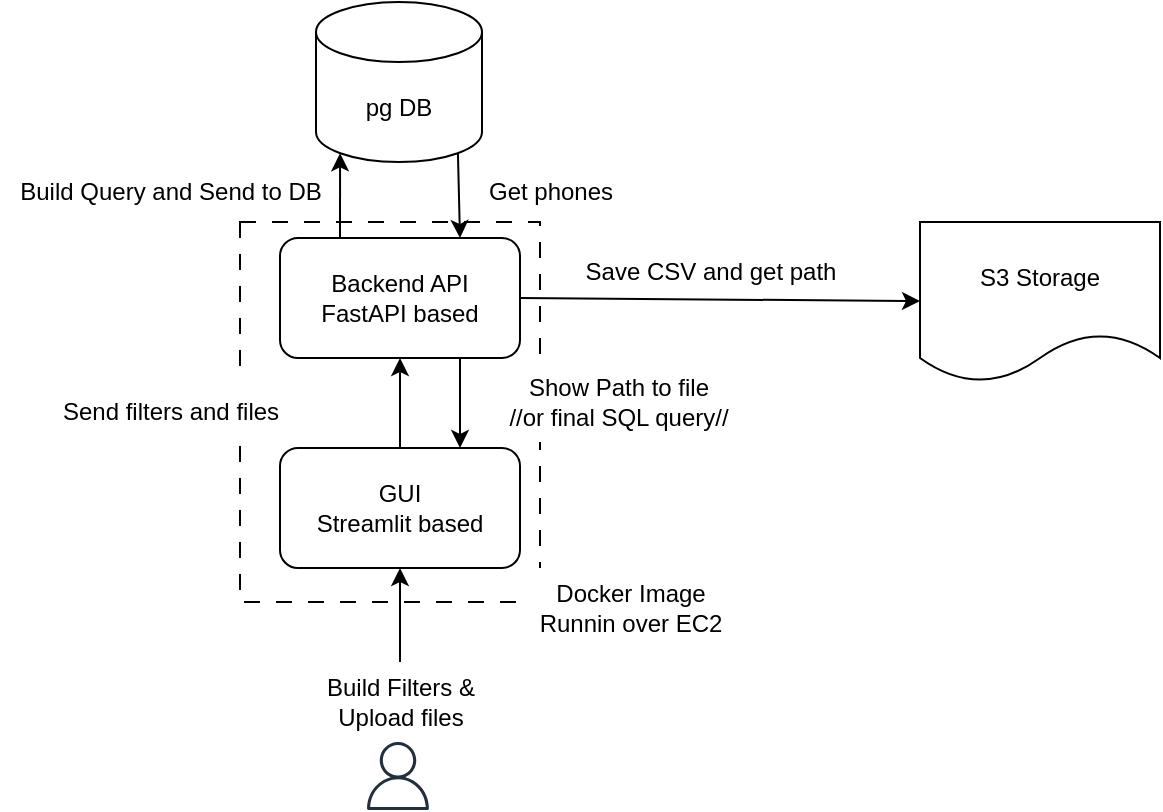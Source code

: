 <mxfile>
    <diagram id="9SI8y4S8QDc_lQktiKmG" name="Page-1">
        <mxGraphModel dx="490" dy="415" grid="0" gridSize="10" guides="1" tooltips="1" connect="1" arrows="1" fold="1" page="1" pageScale="1" pageWidth="1600" pageHeight="900" math="0" shadow="0">
            <root>
                <mxCell id="0"/>
                <mxCell id="1" parent="0"/>
                <mxCell id="20" value="" style="whiteSpace=wrap;html=1;fillColor=none;dashed=1;dashPattern=8 8;" vertex="1" parent="1">
                    <mxGeometry x="160" y="190" width="150" height="190" as="geometry"/>
                </mxCell>
                <mxCell id="7" style="edgeStyle=none;html=1;exitX=0.5;exitY=0;exitDx=0;exitDy=0;entryX=0.5;entryY=1;entryDx=0;entryDy=0;" edge="1" parent="1" source="2" target="3">
                    <mxGeometry relative="1" as="geometry"/>
                </mxCell>
                <mxCell id="2" value="GUI&lt;br&gt;Streamlit based" style="rounded=1;whiteSpace=wrap;html=1;" vertex="1" parent="1">
                    <mxGeometry x="180" y="303" width="120" height="60" as="geometry"/>
                </mxCell>
                <mxCell id="12" style="edgeStyle=none;html=1;exitX=1;exitY=0.5;exitDx=0;exitDy=0;" edge="1" parent="1" source="3" target="11">
                    <mxGeometry relative="1" as="geometry"/>
                </mxCell>
                <mxCell id="13" style="edgeStyle=none;html=1;exitX=0.25;exitY=0;exitDx=0;exitDy=0;entryX=0.145;entryY=1;entryDx=0;entryDy=-4.35;entryPerimeter=0;" edge="1" parent="1" source="3" target="4">
                    <mxGeometry relative="1" as="geometry"/>
                </mxCell>
                <mxCell id="18" style="edgeStyle=none;html=1;exitX=0.75;exitY=1;exitDx=0;exitDy=0;entryX=0.75;entryY=0;entryDx=0;entryDy=0;" edge="1" parent="1" source="3" target="2">
                    <mxGeometry relative="1" as="geometry"/>
                </mxCell>
                <mxCell id="3" value="Backend API&lt;br&gt;FastAPI based" style="rounded=1;whiteSpace=wrap;html=1;" vertex="1" parent="1">
                    <mxGeometry x="180" y="198" width="120" height="60" as="geometry"/>
                </mxCell>
                <mxCell id="15" style="edgeStyle=none;html=1;exitX=0.855;exitY=1;exitDx=0;exitDy=-4.35;exitPerimeter=0;entryX=0.75;entryY=0;entryDx=0;entryDy=0;" edge="1" parent="1" source="4" target="3">
                    <mxGeometry relative="1" as="geometry"/>
                </mxCell>
                <mxCell id="4" value="pg DB" style="shape=cylinder3;whiteSpace=wrap;html=1;boundedLbl=1;backgroundOutline=1;size=15;" vertex="1" parent="1">
                    <mxGeometry x="198" y="80" width="83" height="80" as="geometry"/>
                </mxCell>
                <mxCell id="6" style="edgeStyle=none;html=1;entryX=0.5;entryY=1;entryDx=0;entryDy=0;" edge="1" parent="1" source="5" target="2">
                    <mxGeometry relative="1" as="geometry"/>
                </mxCell>
                <mxCell id="5" value="Build Filters &amp;amp;&lt;br&gt;Upload files" style="text;html=1;align=center;verticalAlign=middle;resizable=0;points=[];autosize=1;strokeColor=none;fillColor=none;" vertex="1" parent="1">
                    <mxGeometry x="190" y="410" width="100" height="40" as="geometry"/>
                </mxCell>
                <mxCell id="8" value="Send filters and files" style="text;html=1;align=center;verticalAlign=middle;resizable=0;points=[];autosize=1;strokeColor=none;fillColor=default;" vertex="1" parent="1">
                    <mxGeometry x="60" y="270" width="130" height="30" as="geometry"/>
                </mxCell>
                <mxCell id="10" value="Build Query and Send to DB" style="text;html=1;align=center;verticalAlign=middle;resizable=0;points=[];autosize=1;strokeColor=none;fillColor=none;" vertex="1" parent="1">
                    <mxGeometry x="40" y="160" width="170" height="30" as="geometry"/>
                </mxCell>
                <mxCell id="11" value="S3 Storage" style="shape=document;whiteSpace=wrap;html=1;boundedLbl=1;" vertex="1" parent="1">
                    <mxGeometry x="500" y="190" width="120" height="80" as="geometry"/>
                </mxCell>
                <mxCell id="16" value="Get phones" style="text;html=1;align=center;verticalAlign=middle;resizable=0;points=[];autosize=1;strokeColor=none;fillColor=none;" vertex="1" parent="1">
                    <mxGeometry x="270" y="160" width="90" height="30" as="geometry"/>
                </mxCell>
                <mxCell id="17" value="Save CSV and get path" style="text;html=1;align=center;verticalAlign=middle;resizable=0;points=[];autosize=1;strokeColor=none;fillColor=none;" vertex="1" parent="1">
                    <mxGeometry x="320" y="200" width="150" height="30" as="geometry"/>
                </mxCell>
                <mxCell id="19" value="Show Path to file &lt;br&gt;//or final SQL query//" style="text;html=1;align=center;verticalAlign=middle;resizable=0;points=[];autosize=1;fillColor=default;strokeColor=none;" vertex="1" parent="1">
                    <mxGeometry x="284" y="260" width="130" height="40" as="geometry"/>
                </mxCell>
                <mxCell id="21" value="Docker Image&lt;br&gt;Runnin over EC2" style="text;html=1;align=center;verticalAlign=middle;resizable=0;points=[];autosize=1;strokeColor=none;fillColor=default;" vertex="1" parent="1">
                    <mxGeometry x="300" y="363" width="110" height="40" as="geometry"/>
                </mxCell>
                <mxCell id="23" value="" style="sketch=0;outlineConnect=0;fontColor=#232F3E;gradientColor=none;fillColor=#232F3D;strokeColor=none;dashed=0;verticalLabelPosition=bottom;verticalAlign=top;align=center;html=1;fontSize=12;fontStyle=0;aspect=fixed;pointerEvents=1;shape=mxgraph.aws4.user;dashPattern=8 8;" vertex="1" parent="1">
                    <mxGeometry x="222" y="450" width="34" height="34" as="geometry"/>
                </mxCell>
            </root>
        </mxGraphModel>
    </diagram>
</mxfile>